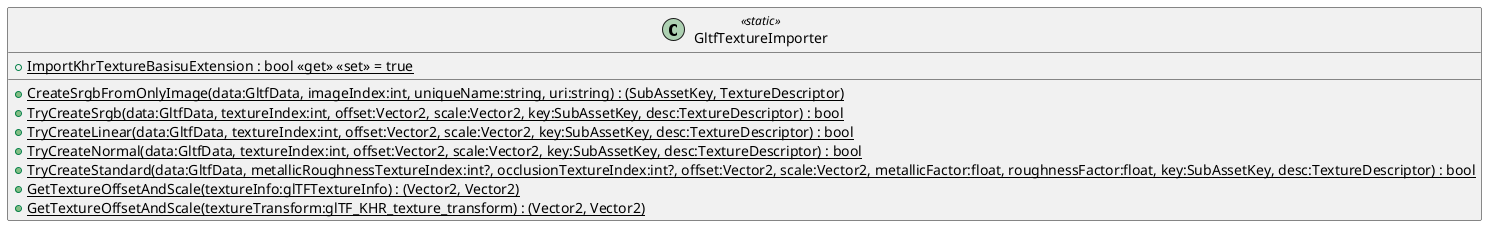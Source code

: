 @startuml
class GltfTextureImporter <<static>> {
    + {static} ImportKhrTextureBasisuExtension : bool <<get>> <<set>> = true
    + {static} CreateSrgbFromOnlyImage(data:GltfData, imageIndex:int, uniqueName:string, uri:string) : (SubAssetKey, TextureDescriptor)
    + {static} TryCreateSrgb(data:GltfData, textureIndex:int, offset:Vector2, scale:Vector2, key:SubAssetKey, desc:TextureDescriptor) : bool
    + {static} TryCreateLinear(data:GltfData, textureIndex:int, offset:Vector2, scale:Vector2, key:SubAssetKey, desc:TextureDescriptor) : bool
    + {static} TryCreateNormal(data:GltfData, textureIndex:int, offset:Vector2, scale:Vector2, key:SubAssetKey, desc:TextureDescriptor) : bool
    + {static} TryCreateStandard(data:GltfData, metallicRoughnessTextureIndex:int?, occlusionTextureIndex:int?, offset:Vector2, scale:Vector2, metallicFactor:float, roughnessFactor:float, key:SubAssetKey, desc:TextureDescriptor) : bool
    + {static} GetTextureOffsetAndScale(textureInfo:glTFTextureInfo) : (Vector2, Vector2)
    + {static} GetTextureOffsetAndScale(textureTransform:glTF_KHR_texture_transform) : (Vector2, Vector2)
}
@enduml
